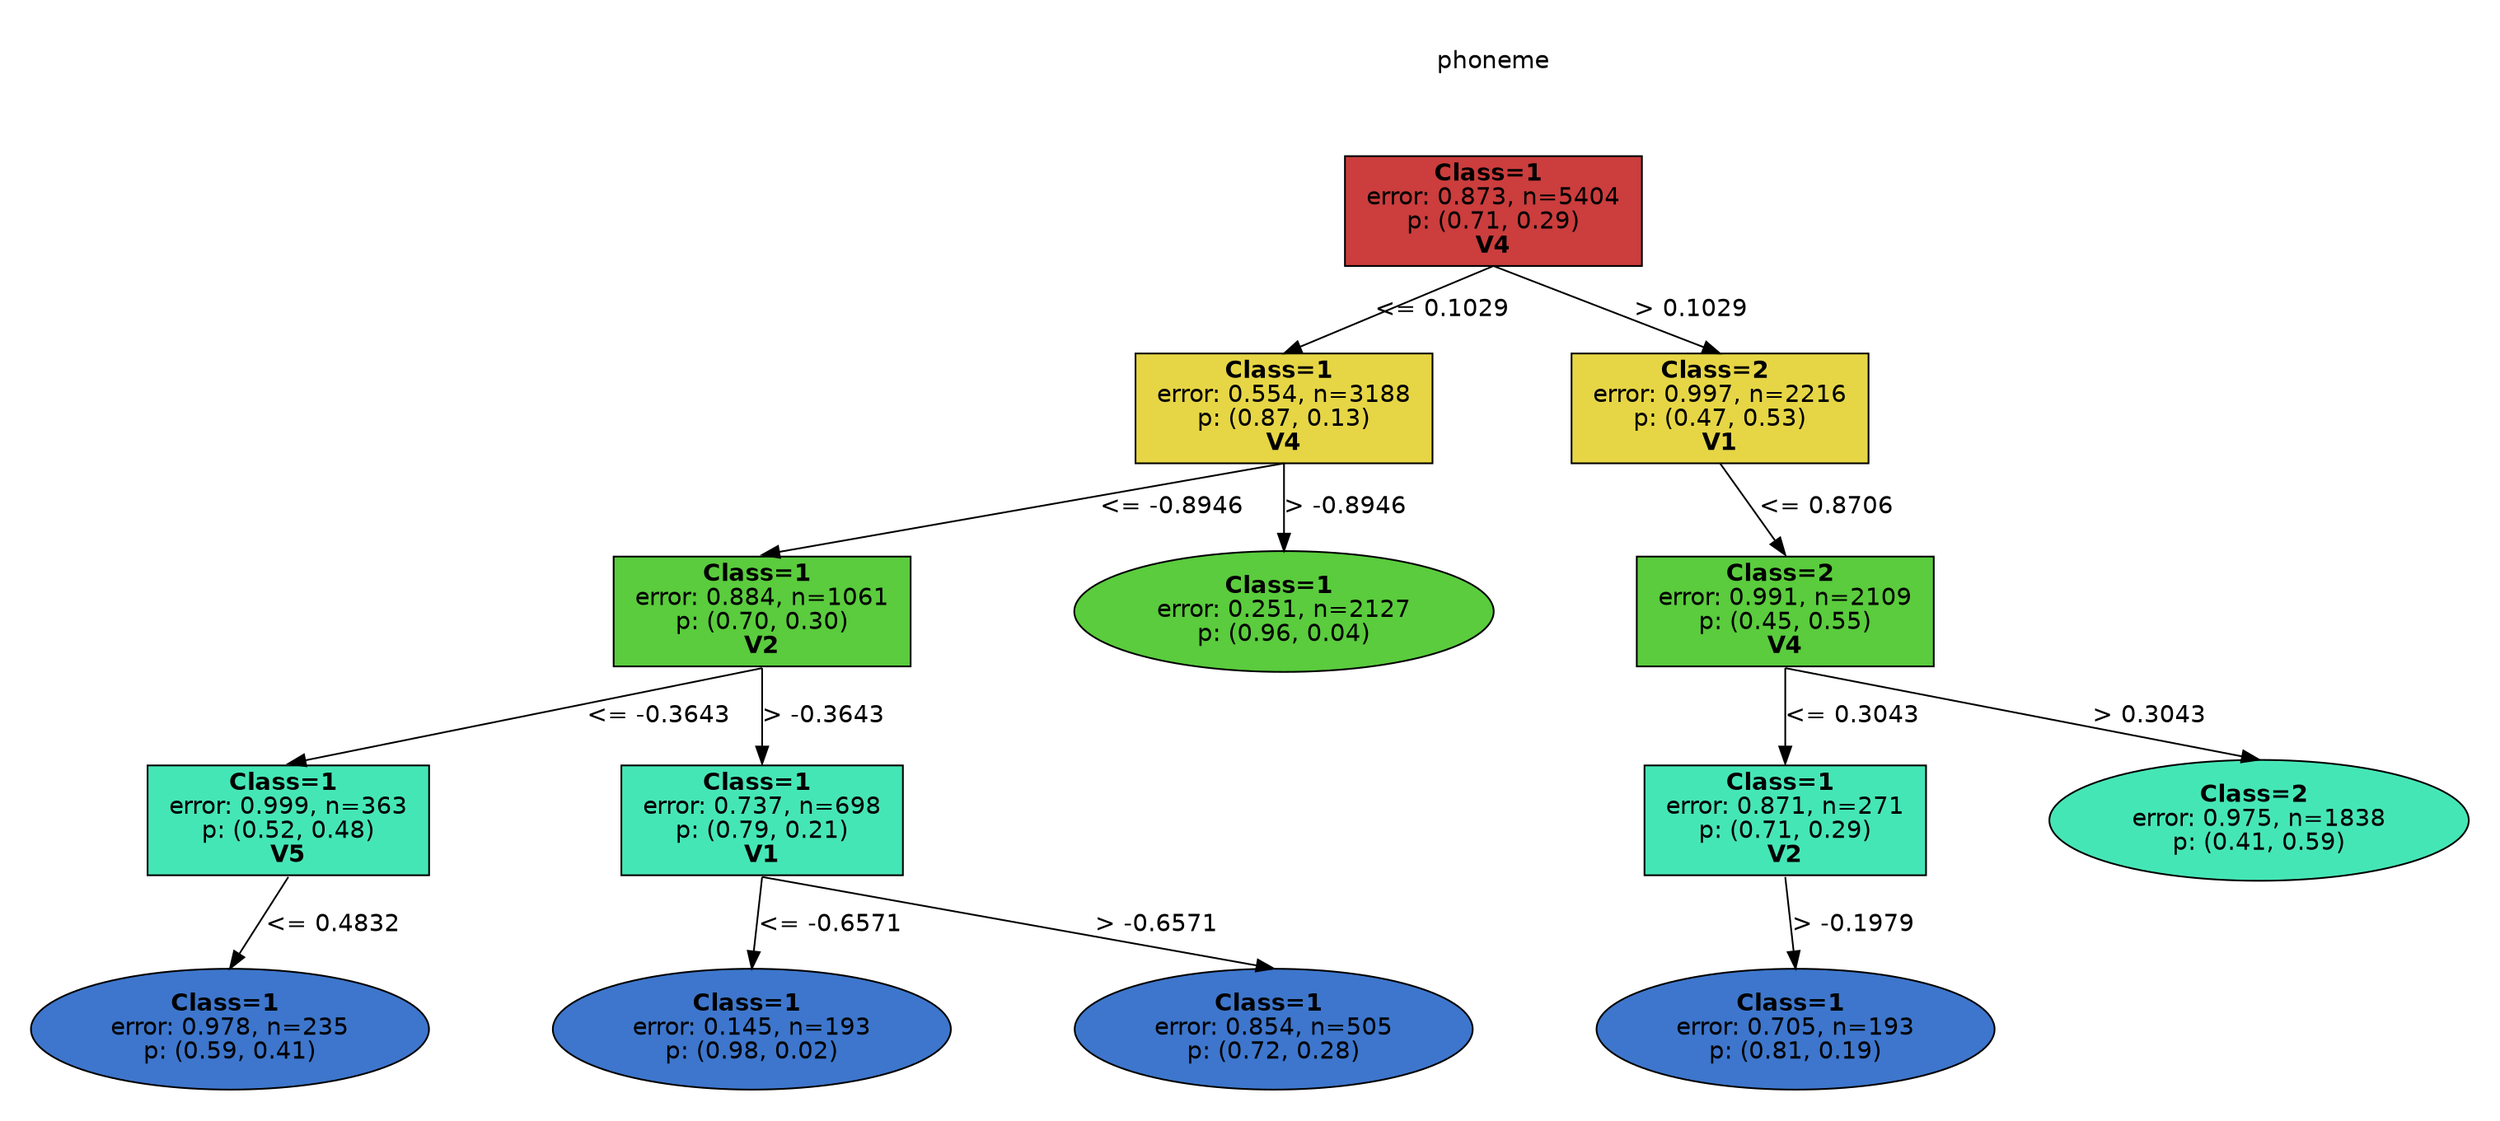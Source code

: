digraph Tree {
splines=false;
graph [pad=".25", ranksep="0.5", nodesep="1"];
node [shape=rect, style="filled", color="black", fontname="helvetica",fillcolor="white"] ;
edge [fontname="helvetica"] ;
0 [label="phoneme", shape=plaintext];
0:s -> 1:n [style=invis];   
1 [label=<<b> Class=1 </b> <br/> error: 0.873, n=5404 <br/> p: (0.71, 0.29) <br/><b>V4</b>>, fillcolor="0.000 0.7 0.800", shape="rect"];
2 [label=<<b> Class=1 </b> <br/> error: 0.554, n=3188 <br/> p: (0.87, 0.13) <br/><b>V4</b>>, fillcolor="0.150 0.7 0.900", shape="rect"];
1:s -> 2:n [label="<= 0.1029"] ;
3 [label=<<b> Class=1 </b> <br/> error: 0.884, n=1061 <br/> p: (0.70, 0.30) <br/><b>V2</b>>, fillcolor="0.300 0.7 0.800", shape="rect"];
2:s -> 3:n [label="<= -0.8946"] ;
4 [label=<<b> Class=1 </b> <br/> error: 0.999, n=363 <br/> p: (0.52, 0.48) <br/><b>V5</b>>, fillcolor="0.450 0.7 0.900", shape="rect"];
3:s -> 4:n [label="<= -0.3643"] ;
5 [label=<<b> Class=1 </b> <br/> error: 0.978, n=235 <br/> p: (0.59, 0.41) >, fillcolor="0.600 0.7 0.800", shape="oval"];
4:s -> 5:n [label="<= 0.4832"] ;
6 [label=<<b> Class=1 </b> <br/> error: 0.737, n=698 <br/> p: (0.79, 0.21) <br/><b>V1</b>>, fillcolor="0.450 0.7 0.900", shape="rect"];
3:s -> 6:n [label="> -0.3643"] ;
7 [label=<<b> Class=1 </b> <br/> error: 0.145, n=193 <br/> p: (0.98, 0.02) >, fillcolor="0.600 0.7 0.800", shape="oval"];
6:s -> 7:n [label="<= -0.6571"] ;
8 [label=<<b> Class=1 </b> <br/> error: 0.854, n=505 <br/> p: (0.72, 0.28) >, fillcolor="0.600 0.7 0.800", shape="oval"];
6:s -> 8:n [label="> -0.6571"] ;
9 [label=<<b> Class=1 </b> <br/> error: 0.251, n=2127 <br/> p: (0.96, 0.04) >, fillcolor="0.300 0.7 0.800", shape="oval"];
2:s -> 9:n [label="> -0.8946"] ;
10 [label=<<b> Class=2 </b> <br/> error: 0.997, n=2216 <br/> p: (0.47, 0.53) <br/><b>V1</b>>, fillcolor="0.150 0.7 0.900", shape="rect"];
1:s -> 10:n [label="> 0.1029"] ;
11 [label=<<b> Class=2 </b> <br/> error: 0.991, n=2109 <br/> p: (0.45, 0.55) <br/><b>V4</b>>, fillcolor="0.300 0.7 0.800", shape="rect"];
10:s -> 11:n [label="<= 0.8706"] ;
12 [label=<<b> Class=1 </b> <br/> error: 0.871, n=271 <br/> p: (0.71, 0.29) <br/><b>V2</b>>, fillcolor="0.450 0.7 0.900", shape="rect"];
11:s -> 12:n [label="<= 0.3043"] ;
13 [label=<<b> Class=1 </b> <br/> error: 0.705, n=193 <br/> p: (0.81, 0.19) >, fillcolor="0.600 0.7 0.800", shape="oval"];
12:s -> 13:n [label="> -0.1979"] ;
14 [label=<<b> Class=2 </b> <br/> error: 0.975, n=1838 <br/> p: (0.41, 0.59) >, fillcolor="0.450 0.7 0.900", shape="oval"];
11:s -> 14:n [label="> 0.3043"] ;

}